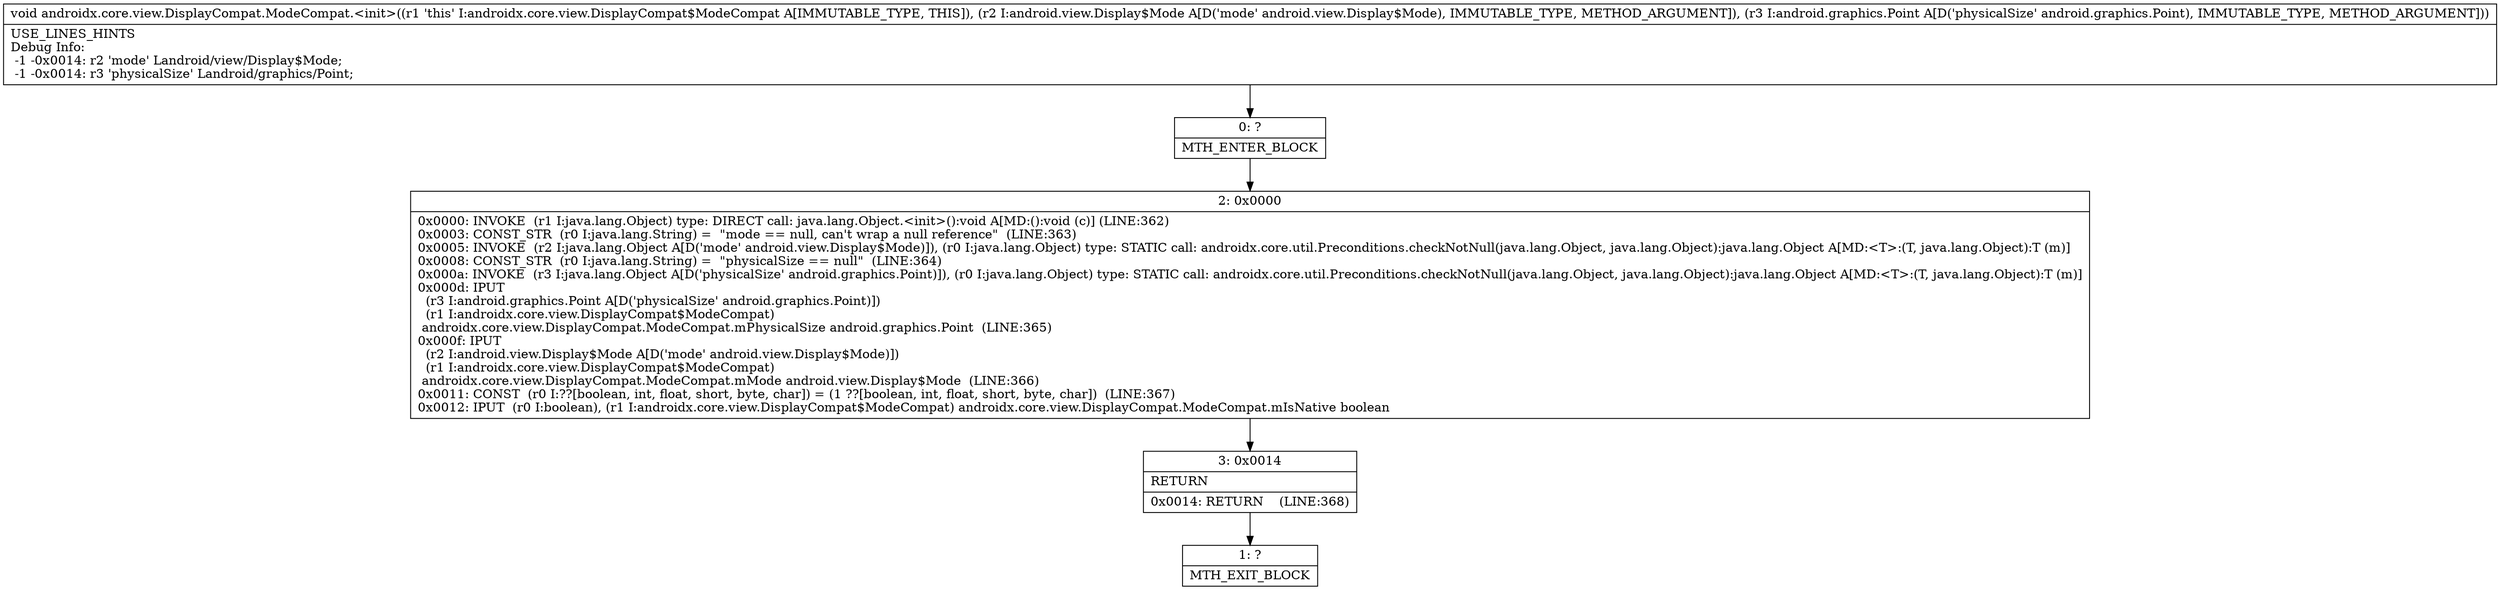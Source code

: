digraph "CFG forandroidx.core.view.DisplayCompat.ModeCompat.\<init\>(Landroid\/view\/Display$Mode;Landroid\/graphics\/Point;)V" {
Node_0 [shape=record,label="{0\:\ ?|MTH_ENTER_BLOCK\l}"];
Node_2 [shape=record,label="{2\:\ 0x0000|0x0000: INVOKE  (r1 I:java.lang.Object) type: DIRECT call: java.lang.Object.\<init\>():void A[MD:():void (c)] (LINE:362)\l0x0003: CONST_STR  (r0 I:java.lang.String) =  \"mode == null, can't wrap a null reference\"  (LINE:363)\l0x0005: INVOKE  (r2 I:java.lang.Object A[D('mode' android.view.Display$Mode)]), (r0 I:java.lang.Object) type: STATIC call: androidx.core.util.Preconditions.checkNotNull(java.lang.Object, java.lang.Object):java.lang.Object A[MD:\<T\>:(T, java.lang.Object):T (m)]\l0x0008: CONST_STR  (r0 I:java.lang.String) =  \"physicalSize == null\"  (LINE:364)\l0x000a: INVOKE  (r3 I:java.lang.Object A[D('physicalSize' android.graphics.Point)]), (r0 I:java.lang.Object) type: STATIC call: androidx.core.util.Preconditions.checkNotNull(java.lang.Object, java.lang.Object):java.lang.Object A[MD:\<T\>:(T, java.lang.Object):T (m)]\l0x000d: IPUT  \l  (r3 I:android.graphics.Point A[D('physicalSize' android.graphics.Point)])\l  (r1 I:androidx.core.view.DisplayCompat$ModeCompat)\l androidx.core.view.DisplayCompat.ModeCompat.mPhysicalSize android.graphics.Point  (LINE:365)\l0x000f: IPUT  \l  (r2 I:android.view.Display$Mode A[D('mode' android.view.Display$Mode)])\l  (r1 I:androidx.core.view.DisplayCompat$ModeCompat)\l androidx.core.view.DisplayCompat.ModeCompat.mMode android.view.Display$Mode  (LINE:366)\l0x0011: CONST  (r0 I:??[boolean, int, float, short, byte, char]) = (1 ??[boolean, int, float, short, byte, char])  (LINE:367)\l0x0012: IPUT  (r0 I:boolean), (r1 I:androidx.core.view.DisplayCompat$ModeCompat) androidx.core.view.DisplayCompat.ModeCompat.mIsNative boolean \l}"];
Node_3 [shape=record,label="{3\:\ 0x0014|RETURN\l|0x0014: RETURN    (LINE:368)\l}"];
Node_1 [shape=record,label="{1\:\ ?|MTH_EXIT_BLOCK\l}"];
MethodNode[shape=record,label="{void androidx.core.view.DisplayCompat.ModeCompat.\<init\>((r1 'this' I:androidx.core.view.DisplayCompat$ModeCompat A[IMMUTABLE_TYPE, THIS]), (r2 I:android.view.Display$Mode A[D('mode' android.view.Display$Mode), IMMUTABLE_TYPE, METHOD_ARGUMENT]), (r3 I:android.graphics.Point A[D('physicalSize' android.graphics.Point), IMMUTABLE_TYPE, METHOD_ARGUMENT]))  | USE_LINES_HINTS\lDebug Info:\l  \-1 \-0x0014: r2 'mode' Landroid\/view\/Display$Mode;\l  \-1 \-0x0014: r3 'physicalSize' Landroid\/graphics\/Point;\l}"];
MethodNode -> Node_0;Node_0 -> Node_2;
Node_2 -> Node_3;
Node_3 -> Node_1;
}


